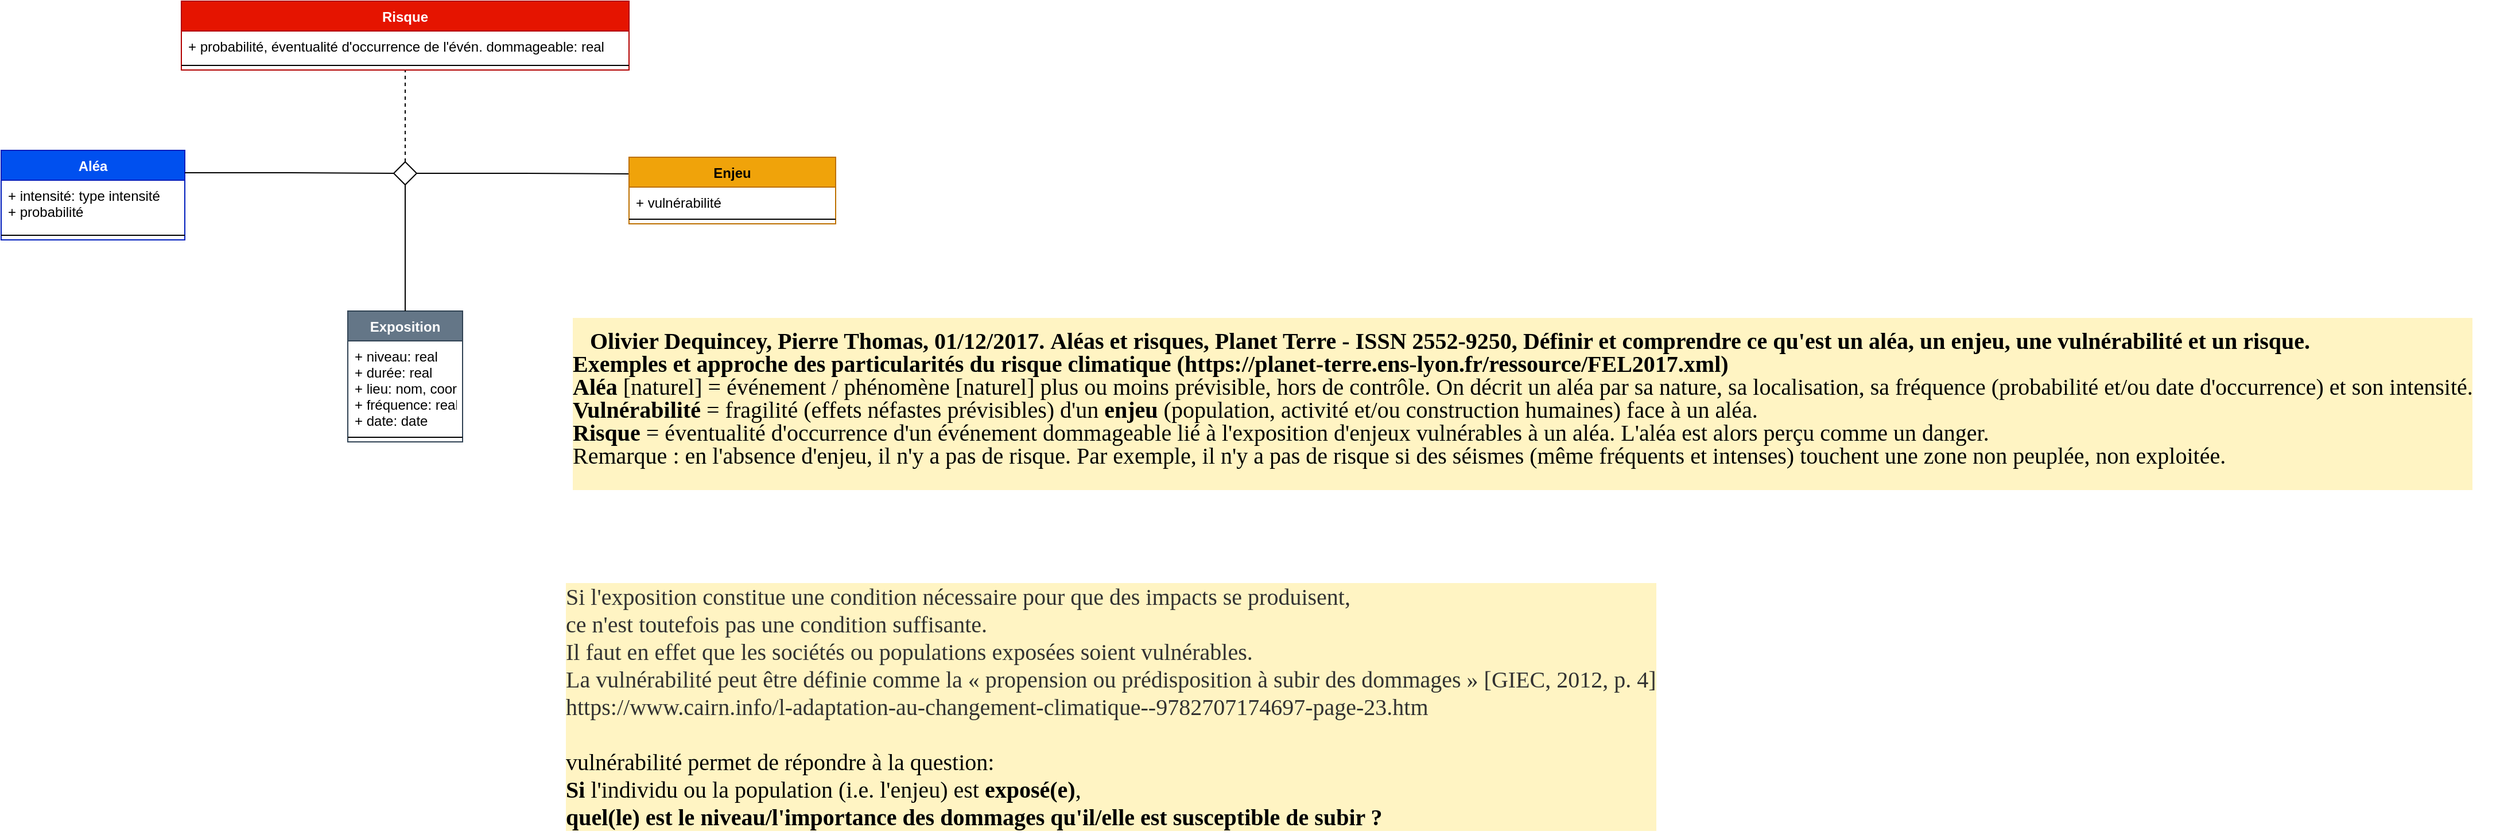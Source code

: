 <mxfile version="21.2.9" type="github">
  <diagram name="Page-1" id="yG6xuPFltWYFbB4pSRWE">
    <mxGraphModel dx="1953" dy="1113" grid="1" gridSize="10" guides="1" tooltips="1" connect="1" arrows="1" fold="1" page="1" pageScale="1" pageWidth="827" pageHeight="1169" math="0" shadow="0">
      <root>
        <mxCell id="0" />
        <mxCell id="1" parent="0" />
        <mxCell id="jzoXXjVuvR-iTA8XEfTf-1" value="Exposition" style="swimlane;fontStyle=1;align=center;verticalAlign=top;childLayout=stackLayout;horizontal=1;startSize=26;horizontalStack=0;resizeParent=1;resizeParentMax=0;resizeLast=0;collapsible=1;marginBottom=0;fillColor=#647687;strokeColor=#314354;fontColor=#ffffff;" vertex="1" parent="1">
          <mxGeometry x="482" y="450" width="100" height="114" as="geometry">
            <mxRectangle x="600" y="310" width="90" height="26" as="alternateBounds" />
          </mxGeometry>
        </mxCell>
        <mxCell id="jzoXXjVuvR-iTA8XEfTf-2" value="+ niveau: real&#xa;+ durée: real&#xa;+ lieu: nom, coord.&#xa;+ fréquence: real&#xa;+ date: date" style="text;align=left;verticalAlign=top;spacingLeft=4;spacingRight=4;overflow=hidden;rotatable=0;points=[[0,0.5],[1,0.5]];portConstraint=eastwest;" vertex="1" parent="jzoXXjVuvR-iTA8XEfTf-1">
          <mxGeometry y="26" width="100" height="80" as="geometry" />
        </mxCell>
        <mxCell id="jzoXXjVuvR-iTA8XEfTf-3" value="" style="line;strokeWidth=1;fillColor=none;align=left;verticalAlign=middle;spacingTop=-1;spacingLeft=3;spacingRight=3;rotatable=0;labelPosition=right;points=[];portConstraint=eastwest;" vertex="1" parent="jzoXXjVuvR-iTA8XEfTf-1">
          <mxGeometry y="106" width="100" height="8" as="geometry" />
        </mxCell>
        <mxCell id="jzoXXjVuvR-iTA8XEfTf-4" value="Aléa" style="swimlane;fontStyle=1;align=center;verticalAlign=top;childLayout=stackLayout;horizontal=1;startSize=26;horizontalStack=0;resizeParent=1;resizeParentMax=0;resizeLast=0;collapsible=1;marginBottom=0;fillColor=#0050ef;strokeColor=#001DBC;fontColor=#ffffff;" vertex="1" parent="1">
          <mxGeometry x="180" y="310" width="160" height="78" as="geometry" />
        </mxCell>
        <mxCell id="jzoXXjVuvR-iTA8XEfTf-5" value="+ intensité: type intensité&#xa;+ probabilité" style="text;strokeColor=none;fillColor=none;align=left;verticalAlign=top;spacingLeft=4;spacingRight=4;overflow=hidden;rotatable=0;points=[[0,0.5],[1,0.5]];portConstraint=eastwest;" vertex="1" parent="jzoXXjVuvR-iTA8XEfTf-4">
          <mxGeometry y="26" width="160" height="44" as="geometry" />
        </mxCell>
        <mxCell id="jzoXXjVuvR-iTA8XEfTf-6" value="" style="line;strokeWidth=1;fillColor=none;align=left;verticalAlign=middle;spacingTop=-1;spacingLeft=3;spacingRight=3;rotatable=0;labelPosition=right;points=[];portConstraint=eastwest;" vertex="1" parent="jzoXXjVuvR-iTA8XEfTf-4">
          <mxGeometry y="70" width="160" height="8" as="geometry" />
        </mxCell>
        <mxCell id="jzoXXjVuvR-iTA8XEfTf-7" style="edgeStyle=orthogonalEdgeStyle;rounded=0;orthogonalLoop=1;jettySize=auto;html=1;exitX=0.5;exitY=0;exitDx=0;exitDy=0;endArrow=none;endFill=0;dashed=1;entryX=0.5;entryY=1;entryDx=0;entryDy=0;" edge="1" parent="1" source="jzoXXjVuvR-iTA8XEfTf-9" target="jzoXXjVuvR-iTA8XEfTf-12">
          <mxGeometry relative="1" as="geometry">
            <mxPoint x="222" y="240" as="targetPoint" />
          </mxGeometry>
        </mxCell>
        <mxCell id="jzoXXjVuvR-iTA8XEfTf-8" style="edgeStyle=elbowEdgeStyle;rounded=0;orthogonalLoop=1;jettySize=auto;html=1;exitX=1;exitY=0.5;exitDx=0;exitDy=0;entryX=0;entryY=0.25;entryDx=0;entryDy=0;endArrow=none;endFill=0;" edge="1" parent="1" source="jzoXXjVuvR-iTA8XEfTf-9" target="jzoXXjVuvR-iTA8XEfTf-15">
          <mxGeometry relative="1" as="geometry" />
        </mxCell>
        <mxCell id="jzoXXjVuvR-iTA8XEfTf-9" value="" style="rhombus;aspect=fixed;" vertex="1" parent="1">
          <mxGeometry x="522" y="320" width="20" height="20" as="geometry" />
        </mxCell>
        <mxCell id="jzoXXjVuvR-iTA8XEfTf-10" value="" style="endArrow=none;html=1;rounded=0;align=center;verticalAlign=bottom;labelBackgroundColor=none;exitX=1;exitY=0.25;exitDx=0;exitDy=0;edgeStyle=elbowEdgeStyle;" edge="1" parent="1" source="jzoXXjVuvR-iTA8XEfTf-4" target="jzoXXjVuvR-iTA8XEfTf-9">
          <mxGeometry relative="1" as="geometry">
            <mxPoint x="112" y="290" as="sourcePoint" />
          </mxGeometry>
        </mxCell>
        <mxCell id="jzoXXjVuvR-iTA8XEfTf-11" value="" style="endArrow=none;html=1;rounded=0;align=center;verticalAlign=bottom;labelBackgroundColor=none;entryX=0.5;entryY=0;entryDx=0;entryDy=0;edgeStyle=elbowEdgeStyle;elbow=vertical;" edge="1" parent="1" source="jzoXXjVuvR-iTA8XEfTf-9" target="jzoXXjVuvR-iTA8XEfTf-1">
          <mxGeometry relative="1" as="geometry">
            <mxPoint x="292" y="330" as="targetPoint" />
          </mxGeometry>
        </mxCell>
        <mxCell id="jzoXXjVuvR-iTA8XEfTf-12" value="Risque" style="swimlane;fontStyle=1;align=center;verticalAlign=top;childLayout=stackLayout;horizontal=1;startSize=26;horizontalStack=0;resizeParent=1;resizeParentMax=0;resizeLast=0;collapsible=1;marginBottom=0;fillColor=#e51400;strokeColor=#B20000;fontColor=#ffffff;" vertex="1" parent="1">
          <mxGeometry x="337" y="180" width="390" height="60" as="geometry" />
        </mxCell>
        <mxCell id="jzoXXjVuvR-iTA8XEfTf-13" value="+ probabilité, éventualité d&#39;occurrence de l&#39;évén. dommageable: real" style="text;strokeColor=none;fillColor=none;align=left;verticalAlign=top;spacingLeft=4;spacingRight=4;overflow=hidden;rotatable=0;points=[[0,0.5],[1,0.5]];portConstraint=eastwest;" vertex="1" parent="jzoXXjVuvR-iTA8XEfTf-12">
          <mxGeometry y="26" width="390" height="26" as="geometry" />
        </mxCell>
        <mxCell id="jzoXXjVuvR-iTA8XEfTf-14" value="" style="line;strokeWidth=1;fillColor=none;align=left;verticalAlign=middle;spacingTop=-1;spacingLeft=3;spacingRight=3;rotatable=0;labelPosition=right;points=[];portConstraint=eastwest;" vertex="1" parent="jzoXXjVuvR-iTA8XEfTf-12">
          <mxGeometry y="52" width="390" height="8" as="geometry" />
        </mxCell>
        <mxCell id="jzoXXjVuvR-iTA8XEfTf-15" value="Enjeu" style="swimlane;fontStyle=1;align=center;verticalAlign=top;childLayout=stackLayout;horizontal=1;startSize=26;horizontalStack=0;resizeParent=1;resizeParentMax=0;resizeLast=0;collapsible=1;marginBottom=0;fillColor=#f0a30a;strokeColor=#BD7000;fontColor=#000000;" vertex="1" parent="1">
          <mxGeometry x="727" y="316" width="180" height="58" as="geometry" />
        </mxCell>
        <mxCell id="jzoXXjVuvR-iTA8XEfTf-16" value="+ vulnérabilité " style="text;strokeColor=none;fillColor=none;align=left;verticalAlign=top;spacingLeft=4;spacingRight=4;overflow=hidden;rotatable=0;points=[[0,0.5],[1,0.5]];portConstraint=eastwest;" vertex="1" parent="jzoXXjVuvR-iTA8XEfTf-15">
          <mxGeometry y="26" width="180" height="24" as="geometry" />
        </mxCell>
        <mxCell id="jzoXXjVuvR-iTA8XEfTf-17" value="" style="line;strokeWidth=1;fillColor=none;align=left;verticalAlign=middle;spacingTop=-1;spacingLeft=3;spacingRight=3;rotatable=0;labelPosition=right;points=[];portConstraint=eastwest;" vertex="1" parent="jzoXXjVuvR-iTA8XEfTf-15">
          <mxGeometry y="50" width="180" height="8" as="geometry" />
        </mxCell>
        <mxCell id="jzoXXjVuvR-iTA8XEfTf-18" value="&lt;span style=&quot;font-size: 20px;&quot;&gt;&lt;font style=&quot;font-size: 20px;&quot; face=&quot;Times New Roman&quot;&gt;&lt;font style=&quot;font-size: 20px;&quot; color=&quot;#323232&quot;&gt;&lt;span style=&quot;&quot;&gt;Si l&#39;exposition constitue une condition nécessaire pour que des impacts se produisent,&lt;/span&gt;&lt;/font&gt;&lt;br&gt;&lt;font style=&quot;font-size: 20px;&quot; color=&quot;#323232&quot;&gt;&lt;span style=&quot;&quot;&gt;ce n&#39;est toutefois pas une condition suffisante.&lt;/span&gt;&lt;/font&gt;&lt;br&gt;&lt;font style=&quot;font-size: 20px;&quot; color=&quot;#323232&quot;&gt;&lt;span style=&quot;&quot;&gt;Il faut en effet&amp;nbsp;que les sociétés ou populations exposées soient vulnérables.&lt;/span&gt;&lt;/font&gt;&lt;br&gt;&lt;font style=&quot;font-size: 20px;&quot; color=&quot;#323232&quot;&gt;&lt;span style=&quot;&quot;&gt;La vulnérabilité peut être définie comme la «&amp;nbsp;propension ou prédisposition à subir des dommages&amp;nbsp;» [GIEC, 2012, p.&amp;nbsp;4]&lt;/span&gt;&lt;/font&gt;&lt;br&gt;&lt;font style=&quot;font-size: 20px;&quot; color=&quot;#323232&quot;&gt;&lt;span style=&quot;&quot;&gt;https://www.cairn.info/l-adaptation-au-changement-climatique--9782707174697-page-23.htm&lt;br&gt;&lt;/span&gt;&lt;/font&gt;&lt;br&gt;vulnérabilité permet de répondre à la question:&lt;br&gt;&lt;b&gt;Si&lt;/b&gt; l&#39;individu ou la population (i.e. l&#39;enjeu) est &lt;b&gt;exposé(e)&lt;/b&gt;,&lt;br&gt;&lt;b&gt;quel(le) est le niveau/l&#39;importance des dommages qu&#39;il/elle est susceptible de subir ?&lt;/b&gt;&lt;/font&gt;&lt;br&gt;&lt;/span&gt;" style="text;html=1;align=left;verticalAlign=middle;resizable=0;points=[];autosize=1;strokeColor=none;fillColor=none;labelBackgroundColor=#FFF4C3;" vertex="1" parent="1">
          <mxGeometry x="670" y="679" width="970" height="230" as="geometry" />
        </mxCell>
        <mxCell id="jzoXXjVuvR-iTA8XEfTf-19" value="&lt;p style=&quot;margin: 0.5em 0px 1em; padding: 0px; text-indent: 15px; line-height: 100%;&quot;&gt;&lt;b&gt;Olivier Dequincey, Pierre Thomas, 01/12/2017.&amp;nbsp;&lt;/b&gt;&lt;b&gt;Aléas et risques, Planet Terre - ISSN 2552-9250,&amp;nbsp;&lt;/b&gt;&lt;b&gt;Définir et comprendre ce qu&#39;est un aléa, un enjeu, une vulnérabilité et un risque.&lt;/b&gt;&lt;br&gt;&lt;b&gt;Exemples et approche des particularités du risque climatique (&lt;/b&gt;&lt;b&gt;https://planet-terre.ens-lyon.fr/ressource/FEL2017.xml)&amp;nbsp;&lt;/b&gt;&lt;br&gt;&lt;span style=&quot;margin: 0px; padding: 0px;&quot; class=&quot;bold&quot;&gt;&lt;strong style=&quot;margin: 0px; padding: 0px;&quot;&gt;Aléa&lt;/strong&gt;&lt;/span&gt;&amp;nbsp;[naturel] = événement / phénomène [naturel] plus ou moins prévisible, hors de contrôle. On décrit un aléa par sa nature, sa localisation, sa fréquence (probabilité et/ou date d&#39;occurrence) et son intensité.&lt;br&gt;&lt;span style=&quot;margin: 0px; padding: 0px;&quot; class=&quot;bold&quot;&gt;&lt;strong style=&quot;margin: 0px; padding: 0px;&quot;&gt;Vulnérabilité&lt;/strong&gt;&lt;/span&gt;&amp;nbsp;= fragilité (effets néfastes prévisibles) d&#39;un&amp;nbsp;&lt;span style=&quot;margin: 0px; padding: 0px;&quot; class=&quot;bold&quot;&gt;&lt;strong style=&quot;margin: 0px; padding: 0px;&quot;&gt;enjeu&lt;/strong&gt;&lt;/span&gt;&amp;nbsp;(population, activité et/ou construction humaines) face à un aléa.&lt;br&gt;&lt;span style=&quot;margin: 0px; padding: 0px;&quot; class=&quot;bold&quot;&gt;&lt;strong style=&quot;margin: 0px; padding: 0px;&quot;&gt;Risque&lt;/strong&gt;&lt;/span&gt;&amp;nbsp;= éventualité d&#39;occurrence d&#39;un événement dommageable lié à l&#39;exposition d&#39;enjeux vulnérables à un aléa. L&#39;aléa est alors perçu comme un danger.&lt;br&gt;Remarque&amp;nbsp;: en l&#39;absence d&#39;enjeu, il n&#39;y a pas de risque. Par exemple, il n&#39;y a pas de risque si des séismes (même fréquents et intenses) touchent une zone non peuplée, non exploitée.&lt;br&gt;&lt;/p&gt;" style="text;html=1;align=left;verticalAlign=middle;resizable=0;points=[];autosize=1;strokeColor=none;fillColor=none;fontSize=20;fontFamily=Times New Roman;labelBackgroundColor=#FFF4C3;" vertex="1" parent="1">
          <mxGeometry x="676" y="450" width="1680" height="160" as="geometry" />
        </mxCell>
      </root>
    </mxGraphModel>
  </diagram>
</mxfile>
